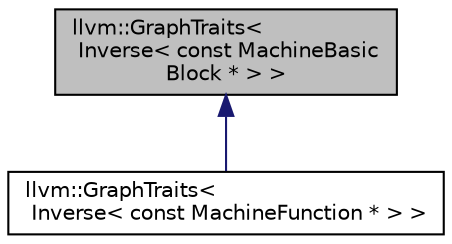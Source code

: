 digraph "llvm::GraphTraits&lt; Inverse&lt; const MachineBasicBlock * &gt; &gt;"
{
 // LATEX_PDF_SIZE
  bgcolor="transparent";
  edge [fontname="Helvetica",fontsize="10",labelfontname="Helvetica",labelfontsize="10"];
  node [fontname="Helvetica",fontsize="10",shape=record];
  Node1 [label="llvm::GraphTraits\<\l Inverse\< const MachineBasic\lBlock * \> \>",height=0.2,width=0.4,color="black", fillcolor="grey75", style="filled", fontcolor="black",tooltip=" "];
  Node1 -> Node2 [dir="back",color="midnightblue",fontsize="10",style="solid",fontname="Helvetica"];
  Node2 [label="llvm::GraphTraits\<\l Inverse\< const MachineFunction * \> \>",height=0.2,width=0.4,color="black",URL="$structllvm_1_1GraphTraits_3_01Inverse_3_01const_01MachineFunction_01_5_01_4_01_4.html",tooltip=" "];
}
